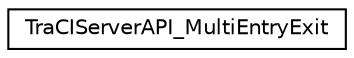 digraph "Graphical Class Hierarchy"
{
  edge [fontname="Helvetica",fontsize="10",labelfontname="Helvetica",labelfontsize="10"];
  node [fontname="Helvetica",fontsize="10",shape=record];
  rankdir="LR";
  Node0 [label="TraCIServerAPI_MultiEntryExit",height=0.2,width=0.4,color="black", fillcolor="white", style="filled",URL="$df/da4/class_tra_c_i_server_a_p_i___multi_entry_exit.html",tooltip="APIs for getting/setting multi-entry/multi-exit detector values via TraCI. "];
}

